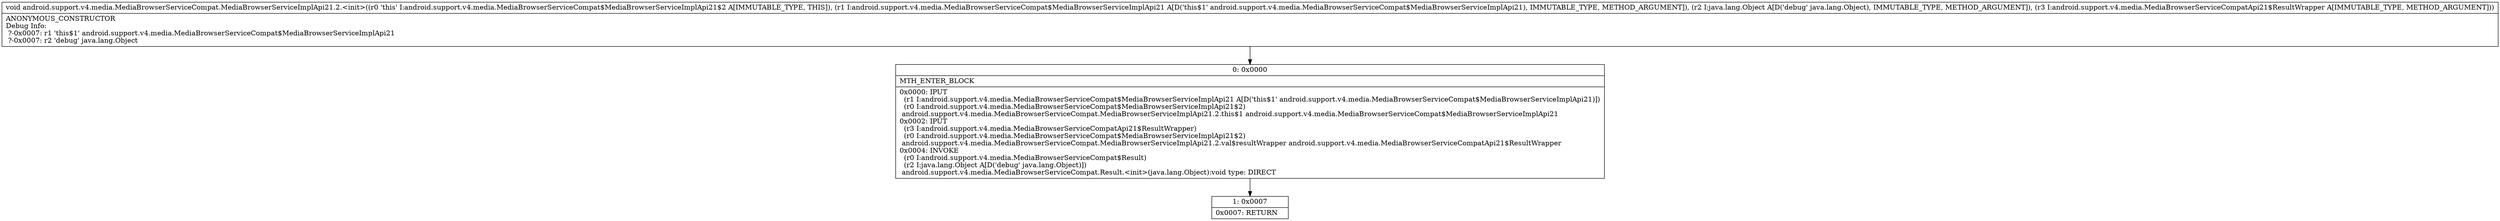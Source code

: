 digraph "CFG forandroid.support.v4.media.MediaBrowserServiceCompat.MediaBrowserServiceImplApi21.2.\<init\>(Landroid\/support\/v4\/media\/MediaBrowserServiceCompat$MediaBrowserServiceImplApi21;Ljava\/lang\/Object;Landroid\/support\/v4\/media\/MediaBrowserServiceCompatApi21$ResultWrapper;)V" {
Node_0 [shape=record,label="{0\:\ 0x0000|MTH_ENTER_BLOCK\l|0x0000: IPUT  \l  (r1 I:android.support.v4.media.MediaBrowserServiceCompat$MediaBrowserServiceImplApi21 A[D('this$1' android.support.v4.media.MediaBrowserServiceCompat$MediaBrowserServiceImplApi21)])\l  (r0 I:android.support.v4.media.MediaBrowserServiceCompat$MediaBrowserServiceImplApi21$2)\l android.support.v4.media.MediaBrowserServiceCompat.MediaBrowserServiceImplApi21.2.this$1 android.support.v4.media.MediaBrowserServiceCompat$MediaBrowserServiceImplApi21 \l0x0002: IPUT  \l  (r3 I:android.support.v4.media.MediaBrowserServiceCompatApi21$ResultWrapper)\l  (r0 I:android.support.v4.media.MediaBrowserServiceCompat$MediaBrowserServiceImplApi21$2)\l android.support.v4.media.MediaBrowserServiceCompat.MediaBrowserServiceImplApi21.2.val$resultWrapper android.support.v4.media.MediaBrowserServiceCompatApi21$ResultWrapper \l0x0004: INVOKE  \l  (r0 I:android.support.v4.media.MediaBrowserServiceCompat$Result)\l  (r2 I:java.lang.Object A[D('debug' java.lang.Object)])\l android.support.v4.media.MediaBrowserServiceCompat.Result.\<init\>(java.lang.Object):void type: DIRECT \l}"];
Node_1 [shape=record,label="{1\:\ 0x0007|0x0007: RETURN   \l}"];
MethodNode[shape=record,label="{void android.support.v4.media.MediaBrowserServiceCompat.MediaBrowserServiceImplApi21.2.\<init\>((r0 'this' I:android.support.v4.media.MediaBrowserServiceCompat$MediaBrowserServiceImplApi21$2 A[IMMUTABLE_TYPE, THIS]), (r1 I:android.support.v4.media.MediaBrowserServiceCompat$MediaBrowserServiceImplApi21 A[D('this$1' android.support.v4.media.MediaBrowserServiceCompat$MediaBrowserServiceImplApi21), IMMUTABLE_TYPE, METHOD_ARGUMENT]), (r2 I:java.lang.Object A[D('debug' java.lang.Object), IMMUTABLE_TYPE, METHOD_ARGUMENT]), (r3 I:android.support.v4.media.MediaBrowserServiceCompatApi21$ResultWrapper A[IMMUTABLE_TYPE, METHOD_ARGUMENT]))  | ANONYMOUS_CONSTRUCTOR\lDebug Info:\l  ?\-0x0007: r1 'this$1' android.support.v4.media.MediaBrowserServiceCompat$MediaBrowserServiceImplApi21\l  ?\-0x0007: r2 'debug' java.lang.Object\l}"];
MethodNode -> Node_0;
Node_0 -> Node_1;
}

